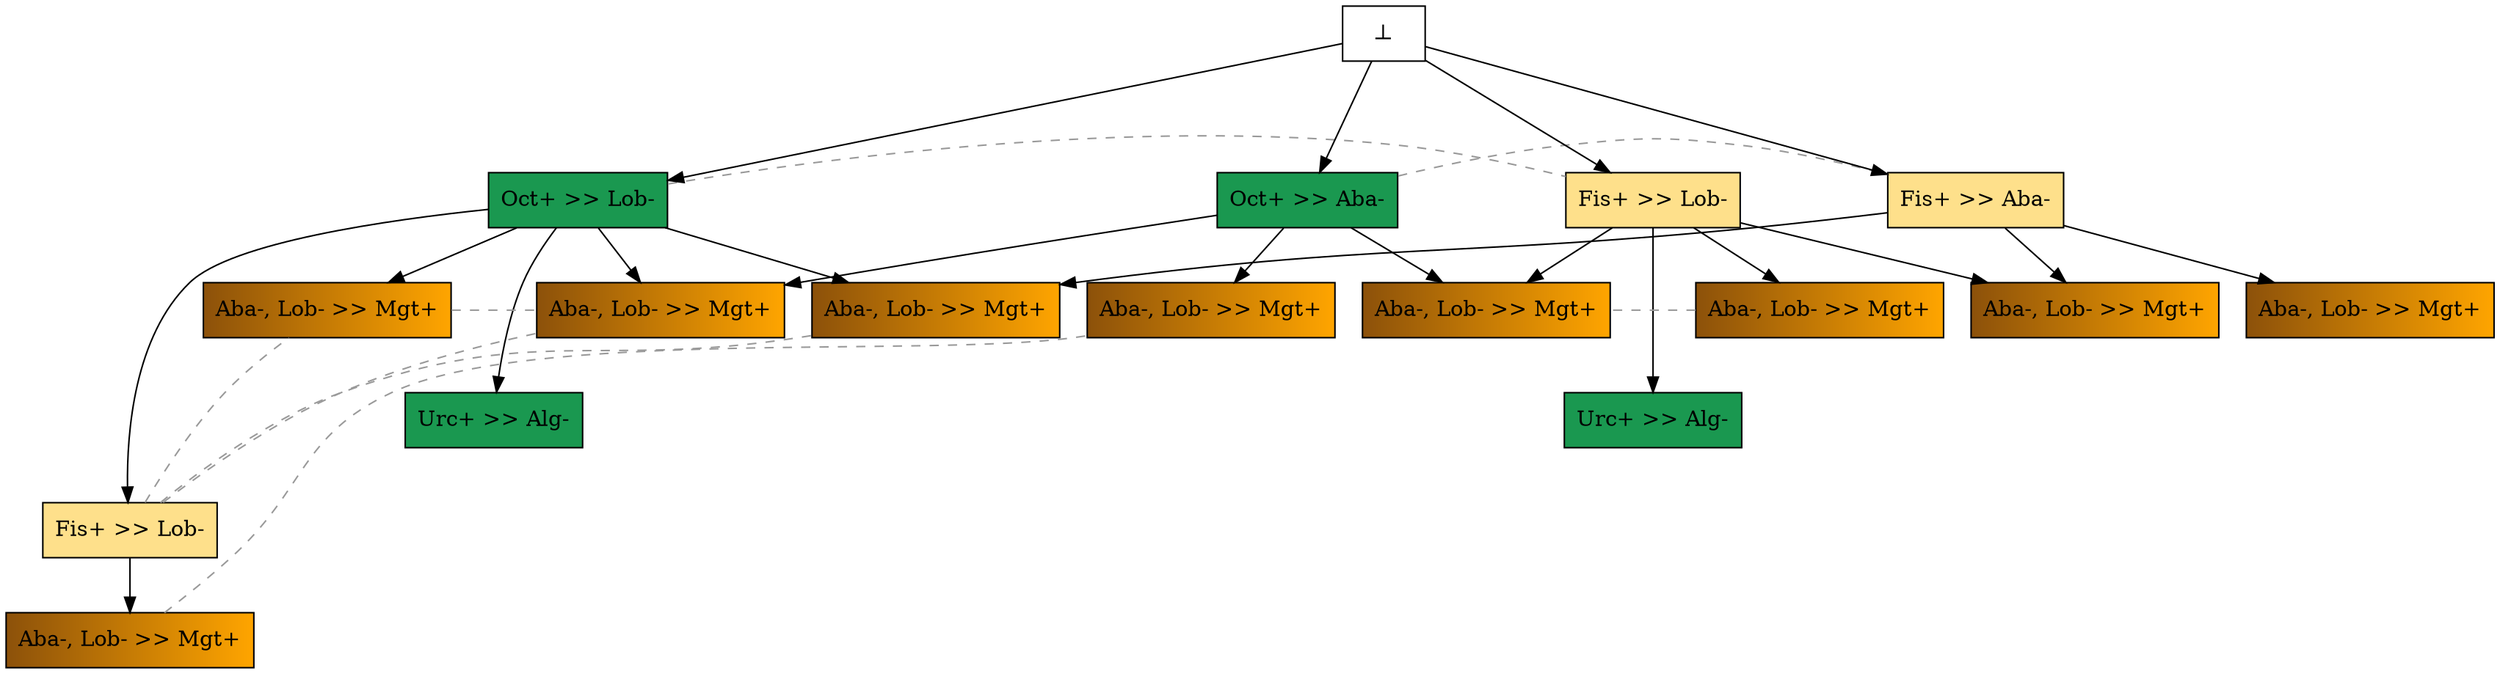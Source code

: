 digraph test {

//conflicts
e4 -> e6 [arrowhead=none color=gray60 style=dashed constraint=false];
e5 -> e7 [arrowhead=none color=gray60 style=dashed constraint=false];
e30 -> e604 [arrowhead=none color=gray60 style=dashed constraint=false];
e30 -> e661 [arrowhead=none color=gray60 style=dashed constraint=false];
e30 -> e667 [arrowhead=none color=gray60 style=dashed constraint=false];
e435 -> e531 [arrowhead=none color=gray60 style=dashed constraint=false];
e586 -> e649 [arrowhead=none color=gray60 style=dashed constraint=false];
e604 -> e667 [arrowhead=none color=gray60 style=dashed constraint=false];

e4 -> e13 [minlen=2];
e6 -> e14 [minlen=2];
e30 -> e435 [minlen=1];
e4 -> e30 [minlen=3];
e7 -> e527 [minlen=1];
e5 -> e531 [minlen=1];
e6 -> e586 [minlen=1];
e4 -> e604 [minlen=1];
e5 -> e649 [minlen=1];
e6 -> e649 [minlen=1];
e4 -> e661 [minlen=1];
e7 -> e661 [minlen=1];
e4 -> e667 [minlen=1];
e5 -> e667 [minlen=1];
e6 -> e686 [minlen=1];
e7 -> e686 [minlen=1];
e0 -> e4 [minlen=2];
e0 -> e5 [minlen=2];
e0 -> e6 [minlen=2];
e0 -> e7 [minlen=2];

e4 [color="black" fillcolor="#1a9850:#1a9850" label="Oct+ >> Lob-" shape=box style=filled];
e5 [color="black" fillcolor="#1a9850:#1a9850" label="Oct+ >> Aba-" shape=box style=filled];
e6 [color="black" fillcolor="#fee08b:#fee08b" label="Fis+ >> Lob-" shape=box style=filled];
e7 [color="black" fillcolor="#fee08b:#fee08b" label="Fis+ >> Aba-" shape=box style=filled];
e13 [color="black" fillcolor="#1a9850:#1a9850" label="Urc+ >> Alg-" shape=box style=filled];
e14 [color="black" fillcolor="#1a9850:#1a9850" label="Urc+ >> Alg-" shape=box style=filled];
e30 [color="black" fillcolor="#fee08b:#fee08b" label="Fis+ >> Lob-" shape=box style=filled];
e435 [color="black" fillcolor="#8c510a:orange" label="Aba-, Lob- >> Mgt+" shape=box style=filled];
e527 [color="black" fillcolor="#8c510a:orange" label="Aba-, Lob- >> Mgt+" shape=box style=filled];
e531 [color="black" fillcolor="#8c510a:orange" label="Aba-, Lob- >> Mgt+" shape=box style=filled];
e586 [color="black" fillcolor="#8c510a:orange" label="Aba-, Lob- >> Mgt+" shape=box style=filled];
e604 [color="black" fillcolor="#8c510a:orange" label="Aba-, Lob- >> Mgt+" shape=box style=filled];
e649 [color="black" fillcolor="#8c510a:orange" label="Aba-, Lob- >> Mgt+" shape=box style=filled];
e661 [color="black" fillcolor="#8c510a:orange" label="Aba-, Lob- >> Mgt+" shape=box style=filled];
e667 [color="black" fillcolor="#8c510a:orange" label="Aba-, Lob- >> Mgt+" shape=box style=filled];
e686 [color="black" fillcolor="#8c510a:orange" label="Aba-, Lob- >> Mgt+" shape=box style=filled];
e0 [fillcolor="white" label="⊥" shape=box style=filled];
}
